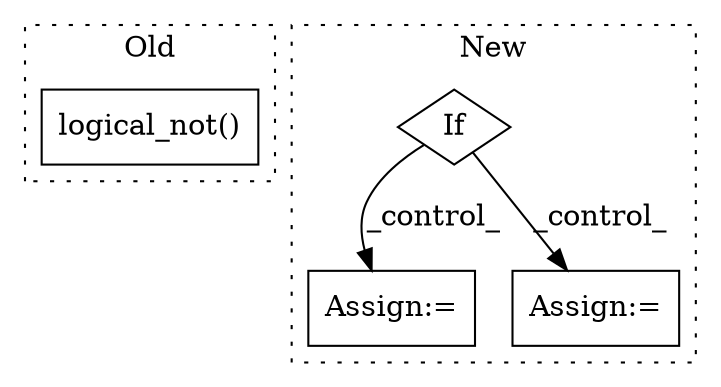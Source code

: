 digraph G {
subgraph cluster0 {
1 [label="logical_not()" a="75" s="11869,11900" l="15,1" shape="box"];
label = "Old";
style="dotted";
}
subgraph cluster1 {
2 [label="If" a="96" s="13397" l="3" shape="diamond"];
3 [label="Assign:=" a="68" s="13448" l="3" shape="box"];
4 [label="Assign:=" a="68" s="13500" l="3" shape="box"];
label = "New";
style="dotted";
}
2 -> 3 [label="_control_"];
2 -> 4 [label="_control_"];
}